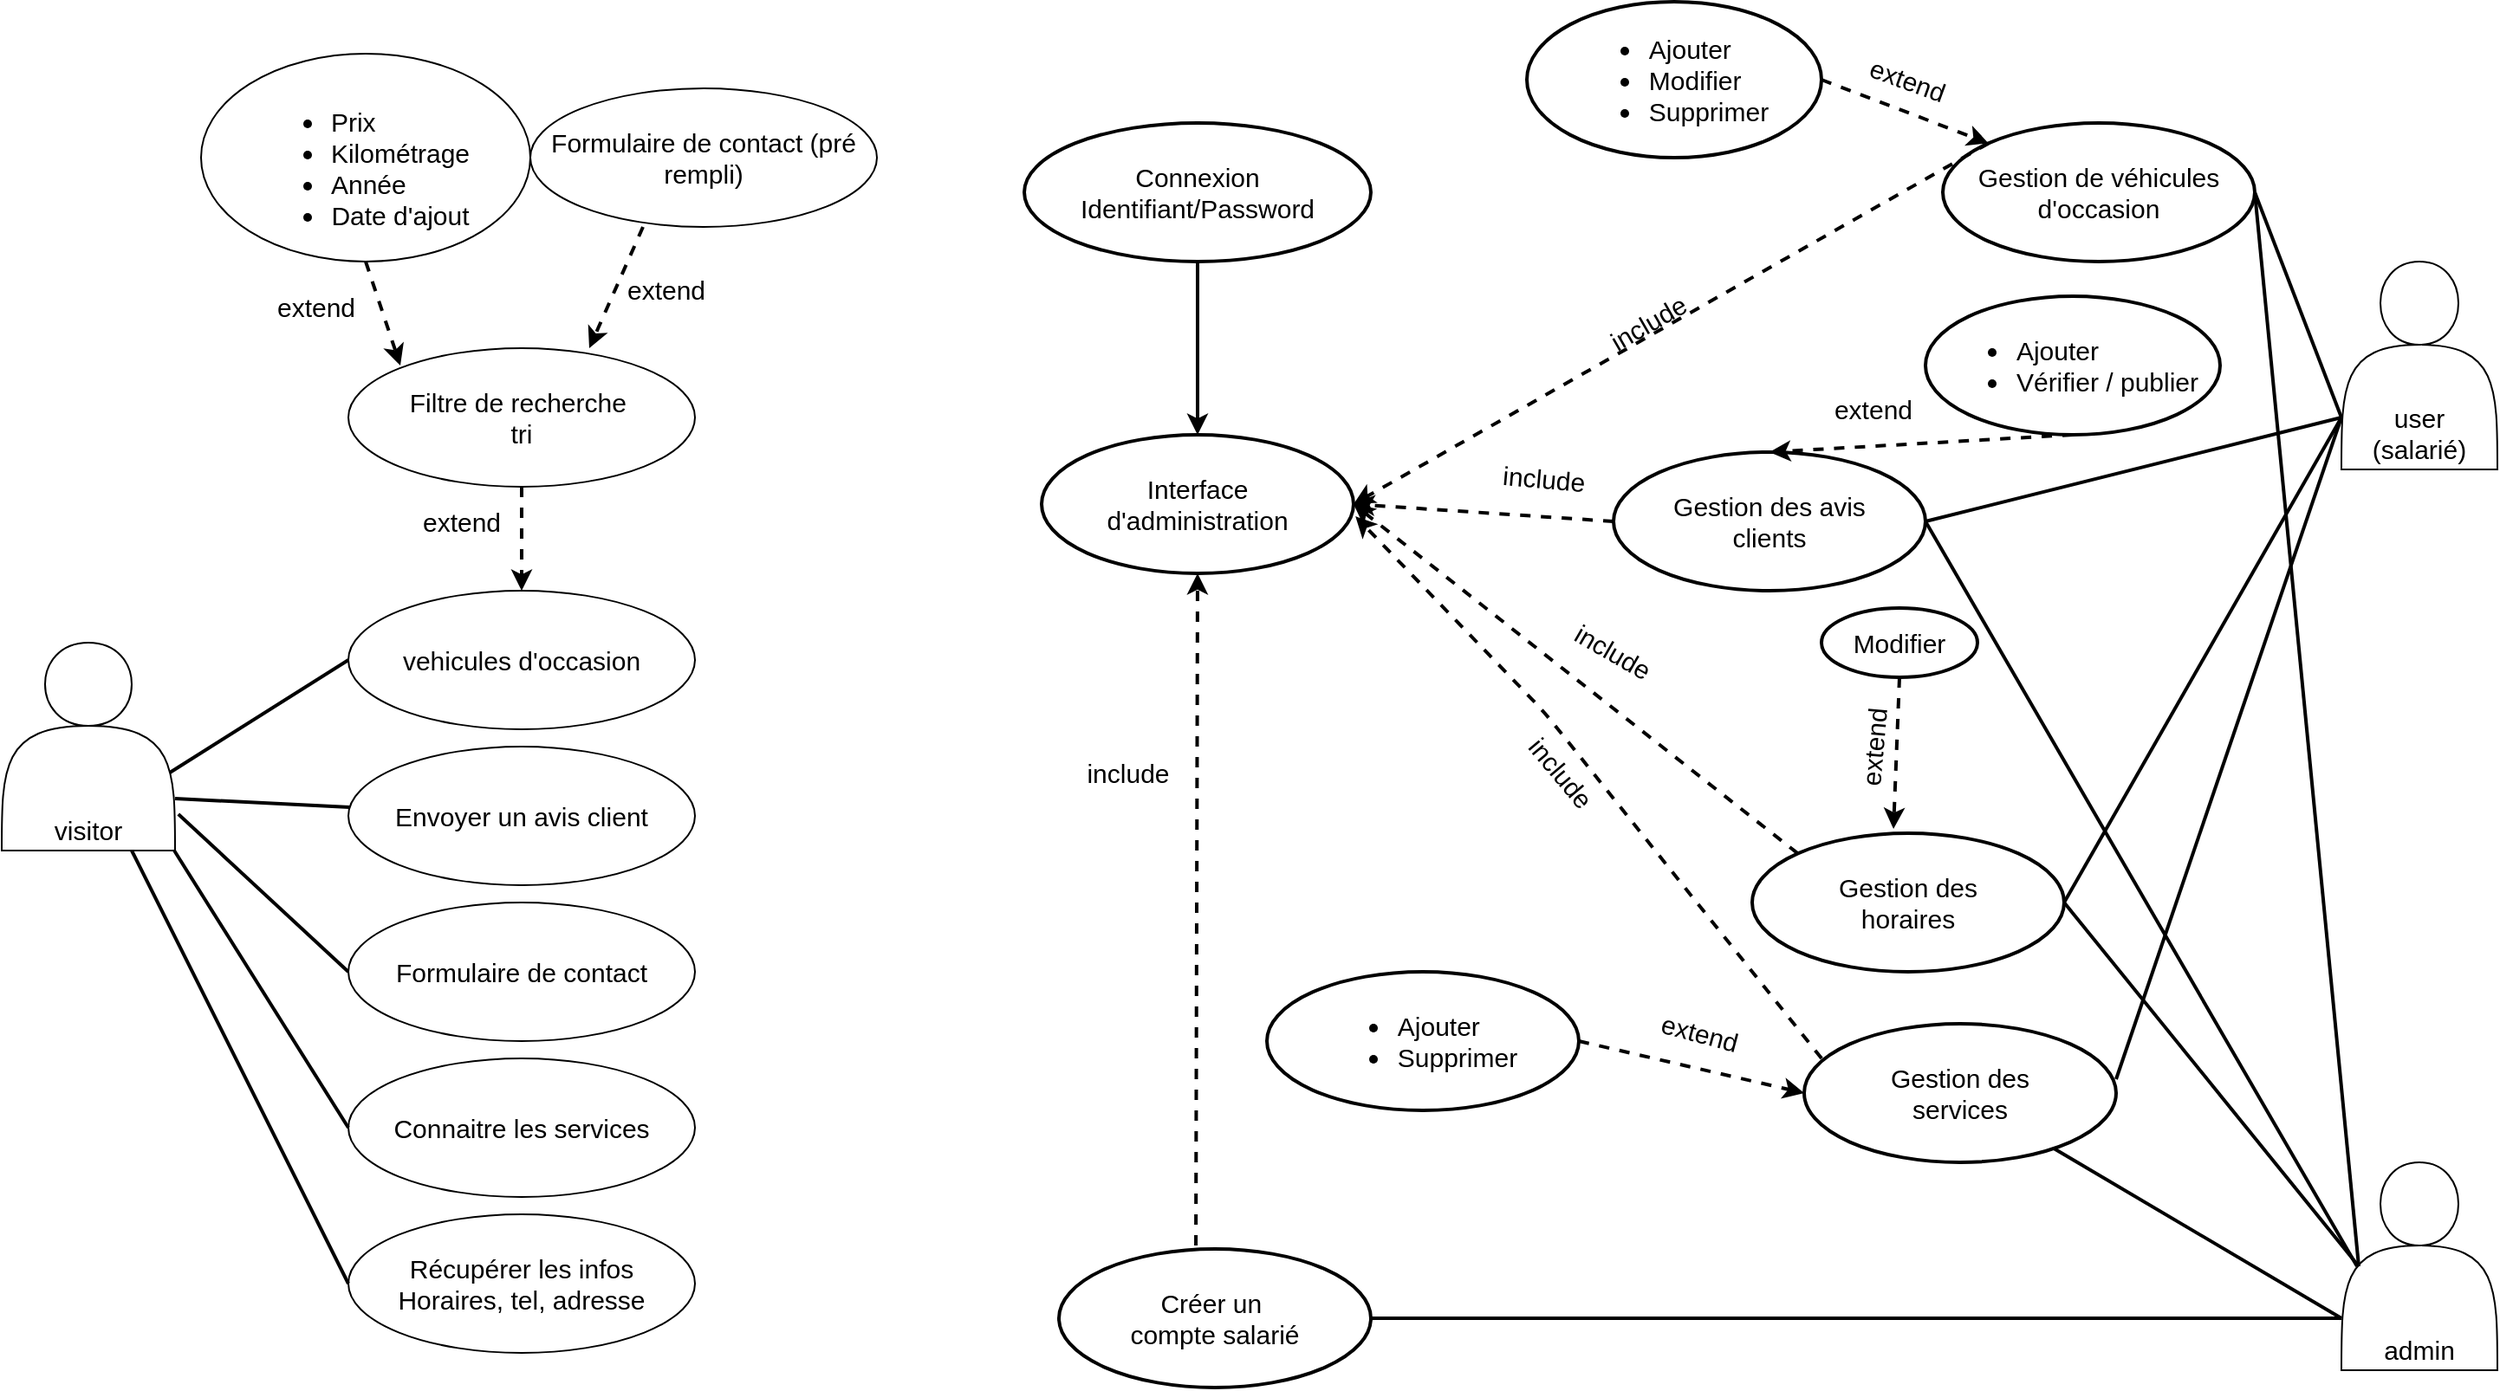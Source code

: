 <mxfile>
    <diagram id="HOz7jVAfG9Wp0OkgQcMA" name="Page-1">
        <mxGraphModel dx="2841" dy="1094" grid="1" gridSize="10" guides="1" tooltips="1" connect="1" arrows="1" fold="1" page="1" pageScale="1" pageWidth="850" pageHeight="1100" math="0" shadow="0">
            <root>
                <mxCell id="0"/>
                <mxCell id="1" parent="0"/>
                <mxCell id="2" value="visitor" style="shape=actor;whiteSpace=wrap;html=1;fontSize=15;verticalAlign=bottom;" vertex="1" parent="1">
                    <mxGeometry x="-590" y="380" width="100" height="120" as="geometry"/>
                </mxCell>
                <mxCell id="3" value="user&lt;br&gt;(salarié)" style="shape=actor;whiteSpace=wrap;html=1;fontSize=15;verticalAlign=bottom;" vertex="1" parent="1">
                    <mxGeometry x="760" y="160" width="90" height="120" as="geometry"/>
                </mxCell>
                <mxCell id="4" value="admin" style="shape=actor;whiteSpace=wrap;html=1;fontSize=15;verticalAlign=bottom;" vertex="1" parent="1">
                    <mxGeometry x="760" y="680" width="90" height="120" as="geometry"/>
                </mxCell>
                <mxCell id="5" value="" style="endArrow=none;html=1;jumpSize=6;strokeWidth=2;entryX=0;entryY=0.5;entryDx=0;entryDy=0;exitX=0.97;exitY=0.625;exitDx=0;exitDy=0;exitPerimeter=0;" edge="1" parent="1" source="2" target="6">
                    <mxGeometry width="50" height="50" relative="1" as="geometry">
                        <mxPoint x="-370" y="475" as="sourcePoint"/>
                        <mxPoint x="-260" y="360" as="targetPoint"/>
                        <Array as="points"/>
                    </mxGeometry>
                </mxCell>
                <mxCell id="6" value="vehicules d'occasion" style="ellipse;whiteSpace=wrap;html=1;fontSize=15;" vertex="1" parent="1">
                    <mxGeometry x="-390" y="350" width="200" height="80" as="geometry"/>
                </mxCell>
                <mxCell id="7" value="" style="endArrow=none;html=1;jumpSize=1;strokeWidth=2;endSize=1;startSize=1;startArrow=none;" edge="1" parent="1" source="8">
                    <mxGeometry width="50" height="50" relative="1" as="geometry">
                        <mxPoint x="-490" y="470" as="sourcePoint"/>
                        <mxPoint x="-240" y="480" as="targetPoint"/>
                        <Array as="points">
                            <mxPoint x="-250" y="480"/>
                            <mxPoint x="-290" y="480"/>
                        </Array>
                    </mxGeometry>
                </mxCell>
                <mxCell id="9" value="" style="endArrow=none;html=1;jumpSize=1;strokeWidth=2;endSize=1;startSize=1;exitX=1.019;exitY=0.825;exitDx=0;exitDy=0;entryX=0;entryY=0.5;entryDx=0;entryDy=0;exitPerimeter=0;" edge="1" parent="1" source="2" target="10">
                    <mxGeometry width="50" height="50" relative="1" as="geometry">
                        <mxPoint x="-360" y="490" as="sourcePoint"/>
                        <mxPoint x="-230" y="580" as="targetPoint"/>
                        <Array as="points"/>
                    </mxGeometry>
                </mxCell>
                <mxCell id="10" value="Formulaire de contact" style="ellipse;whiteSpace=wrap;html=1;fontSize=15;" vertex="1" parent="1">
                    <mxGeometry x="-390" y="530" width="200" height="80" as="geometry"/>
                </mxCell>
                <mxCell id="11" value="&lt;ul&gt;&lt;li style=&quot;text-align: left;&quot;&gt;&lt;span style=&quot;background-color: initial;&quot;&gt;Prix&lt;/span&gt;&lt;/li&gt;&lt;li style=&quot;&quot;&gt;Kilométrage&lt;/li&gt;&lt;li style=&quot;text-align: left;&quot;&gt;Année&lt;/li&gt;&lt;li style=&quot;&quot;&gt;Date d'ajout&lt;/li&gt;&lt;/ul&gt;" style="ellipse;whiteSpace=wrap;html=1;fontSize=15;verticalAlign=bottom;align=center;horizontal=1;" vertex="1" parent="1">
                    <mxGeometry x="-475" y="40" width="190" height="120" as="geometry"/>
                </mxCell>
                <mxCell id="12" value="Filtre de recherche&amp;nbsp;&lt;br&gt;tri" style="ellipse;whiteSpace=wrap;html=1;fontSize=15;" vertex="1" parent="1">
                    <mxGeometry x="-390" y="210" width="200" height="80" as="geometry"/>
                </mxCell>
                <mxCell id="19" value="Formulaire de contact (pré rempli)" style="ellipse;whiteSpace=wrap;html=1;fontSize=15;" vertex="1" parent="1">
                    <mxGeometry x="-285" y="60" width="200" height="80" as="geometry"/>
                </mxCell>
                <mxCell id="24" value="" style="endArrow=classic;html=1;strokeWidth=2;fontSize=15;jumpSize=1;entryX=0.5;entryY=0;entryDx=0;entryDy=0;exitX=0.5;exitY=1;exitDx=0;exitDy=0;dashed=1;" edge="1" parent="1" source="12" target="6">
                    <mxGeometry relative="1" as="geometry">
                        <mxPoint x="-249.29" y="298.28" as="sourcePoint"/>
                        <mxPoint x="-160.001" y="349.996" as="targetPoint"/>
                    </mxGeometry>
                </mxCell>
                <mxCell id="26" value="extend" style="edgeLabel;resizable=0;html=1;align=center;verticalAlign=middle;strokeWidth=2;fontSize=15;rotation=0;" connectable="0" vertex="1" parent="1">
                    <mxGeometry x="-430.003" y="200.002" as="geometry">
                        <mxPoint x="105" y="110" as="offset"/>
                    </mxGeometry>
                </mxCell>
                <mxCell id="35" value="Connexion&lt;br&gt;Identifiant/Password" style="ellipse;whiteSpace=wrap;html=1;strokeWidth=2;fontSize=15;" vertex="1" parent="1">
                    <mxGeometry y="80" width="200" height="80" as="geometry"/>
                </mxCell>
                <mxCell id="37" value="" style="endArrow=none;html=1;jumpSize=1;strokeWidth=2;endSize=1;startSize=1;" edge="1" parent="1" target="8">
                    <mxGeometry width="50" height="50" relative="1" as="geometry">
                        <mxPoint x="-490" y="470" as="sourcePoint"/>
                        <mxPoint x="-240" y="480" as="targetPoint"/>
                        <Array as="points"/>
                    </mxGeometry>
                </mxCell>
                <mxCell id="8" value="Envoyer un avis client" style="ellipse;whiteSpace=wrap;html=1;fontSize=15;" vertex="1" parent="1">
                    <mxGeometry x="-390" y="440" width="200" height="80" as="geometry"/>
                </mxCell>
                <mxCell id="38" value="Interface&lt;br&gt;d'administration" style="ellipse;whiteSpace=wrap;html=1;strokeWidth=2;fontSize=15;" vertex="1" parent="1">
                    <mxGeometry x="10" y="260" width="180" height="80" as="geometry"/>
                </mxCell>
                <mxCell id="40" value="extend" style="edgeLabel;resizable=0;html=1;align=center;verticalAlign=middle;strokeWidth=2;fontSize=15;rotation=0;" connectable="0" vertex="1" parent="1">
                    <mxGeometry x="-340.004" y="210.003" as="geometry">
                        <mxPoint x="133" y="-34" as="offset"/>
                    </mxGeometry>
                </mxCell>
                <mxCell id="44" value="extend" style="edgeLabel;resizable=0;html=1;align=center;verticalAlign=middle;strokeWidth=2;fontSize=15;rotation=0;" connectable="0" vertex="1" parent="1">
                    <mxGeometry x="-550.004" y="210.003" as="geometry">
                        <mxPoint x="141" y="-24" as="offset"/>
                    </mxGeometry>
                </mxCell>
                <mxCell id="45" value="" style="endArrow=classic;html=1;strokeWidth=2;fontSize=15;jumpSize=1;entryX=0.695;entryY=0;entryDx=0;entryDy=0;exitX=0.5;exitY=1;exitDx=0;exitDy=0;dashed=1;entryPerimeter=0;" edge="1" parent="1" target="12">
                    <mxGeometry relative="1" as="geometry">
                        <mxPoint x="-220" y="140" as="sourcePoint"/>
                        <mxPoint x="-220" y="200" as="targetPoint"/>
                    </mxGeometry>
                </mxCell>
                <mxCell id="46" value="" style="endArrow=classic;html=1;strokeWidth=2;fontSize=15;jumpSize=1;entryX=0.695;entryY=0;entryDx=0;entryDy=0;exitX=0.5;exitY=1;exitDx=0;exitDy=0;dashed=1;entryPerimeter=0;" edge="1" parent="1" source="11">
                    <mxGeometry relative="1" as="geometry">
                        <mxPoint x="-329" y="150" as="sourcePoint"/>
                        <mxPoint x="-360" y="220" as="targetPoint"/>
                    </mxGeometry>
                </mxCell>
                <mxCell id="47" value="Gestion de véhicules&lt;br&gt;d'occasion" style="ellipse;whiteSpace=wrap;html=1;strokeWidth=2;fontSize=15;" vertex="1" parent="1">
                    <mxGeometry x="530" y="80" width="180" height="80" as="geometry"/>
                </mxCell>
                <mxCell id="48" value="&lt;ul&gt;&lt;li style=&quot;text-align: left;&quot;&gt;Ajouter&lt;/li&gt;&lt;li style=&quot;text-align: left;&quot;&gt;Modifier&lt;/li&gt;&lt;li style=&quot;text-align: left;&quot;&gt;Supprimer&lt;/li&gt;&lt;/ul&gt;" style="ellipse;whiteSpace=wrap;html=1;strokeWidth=2;fontSize=15;" vertex="1" parent="1">
                    <mxGeometry x="290" y="10" width="170" height="90" as="geometry"/>
                </mxCell>
                <mxCell id="49" value="" style="endArrow=classic;html=1;strokeWidth=2;fontSize=15;jumpSize=1;entryX=0;entryY=0;entryDx=0;entryDy=0;exitX=1;exitY=0.5;exitDx=0;exitDy=0;dashed=1;" edge="1" parent="1" source="48" target="47">
                    <mxGeometry relative="1" as="geometry">
                        <mxPoint x="405" y="250" as="sourcePoint"/>
                        <mxPoint x="374" y="320" as="targetPoint"/>
                        <Array as="points"/>
                    </mxGeometry>
                </mxCell>
                <mxCell id="51" value="" style="endArrow=classic;html=1;strokeWidth=2;fontSize=15;jumpSize=1;entryX=1;entryY=0.5;entryDx=0;entryDy=0;dashed=1;exitX=0;exitY=0;exitDx=0;exitDy=0;" edge="1" parent="1" source="47" target="38">
                    <mxGeometry relative="1" as="geometry">
                        <mxPoint x="310" y="360" as="sourcePoint"/>
                        <mxPoint x="230" y="430" as="targetPoint"/>
                    </mxGeometry>
                </mxCell>
                <mxCell id="52" value="Gestion des avis&lt;br&gt;clients&lt;span style=&quot;color: rgba(0, 0, 0, 0); font-family: monospace; font-size: 0px; text-align: start;&quot;&gt;%3CmxGraphModel%3E%3Croot%3E%3CmxCell%20id%3D%220%22%2F%3E%3CmxCell%20id%3D%221%22%20parent%3D%220%22%2F%3E%3CmxCell%20id%3D%222%22%20value%3D%22Gestion%20de%20v%C3%A9hicules%26lt%3Bbr%26gt%3Bd'occasion%22%20style%3D%22ellipse%3BwhiteSpace%3Dwrap%3Bhtml%3D1%3BstrokeWidth%3D2%3BfontSize%3D15%3B%22%20vertex%3D%221%22%20parent%3D%221%22%3E%3CmxGeometry%20x%3D%22335%22%20y%3D%22320%22%20width%3D%22180%22%20height%3D%2280%22%20as%3D%22geometry%22%2F%3E%3C%2FmxCell%3E%3C%2Froot%3E%3C%2FmxGraphModel%3E&lt;/span&gt;" style="ellipse;whiteSpace=wrap;html=1;strokeWidth=2;fontSize=15;" vertex="1" parent="1">
                    <mxGeometry x="340" y="270" width="180" height="80" as="geometry"/>
                </mxCell>
                <mxCell id="53" value="Gestion des&lt;br&gt;horaires" style="ellipse;whiteSpace=wrap;html=1;strokeWidth=2;fontSize=15;" vertex="1" parent="1">
                    <mxGeometry x="420" y="490" width="180" height="80" as="geometry"/>
                </mxCell>
                <mxCell id="54" value="Gestion des&lt;br&gt;services" style="ellipse;whiteSpace=wrap;html=1;strokeWidth=2;fontSize=15;" vertex="1" parent="1">
                    <mxGeometry x="450" y="600" width="180" height="80" as="geometry"/>
                </mxCell>
                <mxCell id="55" value="Créer un&amp;nbsp;&lt;br&gt;compte salarié" style="ellipse;whiteSpace=wrap;html=1;strokeWidth=2;fontSize=15;" vertex="1" parent="1">
                    <mxGeometry x="20" y="730" width="180" height="80" as="geometry"/>
                </mxCell>
                <mxCell id="56" value="include" style="text;strokeColor=none;align=center;fillColor=none;html=1;verticalAlign=middle;whiteSpace=wrap;rounded=0;strokeWidth=2;fontSize=15;rotation=-30;" vertex="1" parent="1">
                    <mxGeometry x="330" y="180" width="60" height="30" as="geometry"/>
                </mxCell>
                <mxCell id="58" value="&lt;ul&gt;&lt;li style=&quot;text-align: left;&quot;&gt;Ajouter&lt;/li&gt;&lt;li&gt;Supprimer&lt;/li&gt;&lt;/ul&gt;" style="ellipse;whiteSpace=wrap;html=1;strokeWidth=2;fontSize=15;align=center;" vertex="1" parent="1">
                    <mxGeometry x="140" y="570" width="180" height="80" as="geometry"/>
                </mxCell>
                <mxCell id="59" value="" style="endArrow=classic;html=1;rounded=1;strokeWidth=2;fontSize=15;jumpSize=1;exitX=0.5;exitY=1;exitDx=0;exitDy=0;entryX=0.5;entryY=0;entryDx=0;entryDy=0;" edge="1" parent="1" source="35" target="38">
                    <mxGeometry width="50" height="50" relative="1" as="geometry">
                        <mxPoint x="170" y="260" as="sourcePoint"/>
                        <mxPoint x="220" y="210" as="targetPoint"/>
                    </mxGeometry>
                </mxCell>
                <mxCell id="60" value="" style="endArrow=classic;html=1;strokeWidth=2;fontSize=15;jumpSize=1;entryX=1;entryY=0.5;entryDx=0;entryDy=0;dashed=1;exitX=0;exitY=0.5;exitDx=0;exitDy=0;" edge="1" parent="1" source="52" target="38">
                    <mxGeometry relative="1" as="geometry">
                        <mxPoint x="370" y="290" as="sourcePoint"/>
                        <mxPoint x="200" y="310" as="targetPoint"/>
                    </mxGeometry>
                </mxCell>
                <mxCell id="61" value="" style="endArrow=classic;html=1;strokeWidth=2;fontSize=15;jumpSize=1;entryX=1;entryY=0.5;entryDx=0;entryDy=0;dashed=1;exitX=0;exitY=0;exitDx=0;exitDy=0;" edge="1" parent="1" source="53" target="38">
                    <mxGeometry relative="1" as="geometry">
                        <mxPoint x="390" y="300" as="sourcePoint"/>
                        <mxPoint x="200" y="310" as="targetPoint"/>
                    </mxGeometry>
                </mxCell>
                <mxCell id="62" value="" style="endArrow=classic;html=1;strokeWidth=2;fontSize=15;jumpSize=1;entryX=1.006;entryY=0.588;entryDx=0;entryDy=0;dashed=1;entryPerimeter=0;exitX=0.056;exitY=0.25;exitDx=0;exitDy=0;exitPerimeter=0;" edge="1" parent="1" source="54" target="38">
                    <mxGeometry relative="1" as="geometry">
                        <mxPoint x="400" y="310" as="sourcePoint"/>
                        <mxPoint x="210" y="320" as="targetPoint"/>
                        <Array as="points">
                            <mxPoint x="300" y="420"/>
                        </Array>
                    </mxGeometry>
                </mxCell>
                <mxCell id="66" value="" style="endArrow=none;html=1;rounded=1;strokeWidth=2;fontSize=15;jumpSize=1;exitX=1;exitY=0.5;exitDx=0;exitDy=0;" edge="1" parent="1" source="47">
                    <mxGeometry width="50" height="50" relative="1" as="geometry">
                        <mxPoint x="690" y="300" as="sourcePoint"/>
                        <mxPoint x="760" y="250" as="targetPoint"/>
                    </mxGeometry>
                </mxCell>
                <mxCell id="67" value="" style="endArrow=none;html=1;rounded=1;strokeWidth=2;fontSize=15;jumpSize=1;exitX=1;exitY=0.5;exitDx=0;exitDy=0;entryX=0;entryY=0.75;entryDx=0;entryDy=0;" edge="1" parent="1" source="52" target="3">
                    <mxGeometry width="50" height="50" relative="1" as="geometry">
                        <mxPoint x="570" y="210" as="sourcePoint"/>
                        <mxPoint x="740" y="250" as="targetPoint"/>
                    </mxGeometry>
                </mxCell>
                <mxCell id="68" value="" style="endArrow=none;html=1;rounded=1;strokeWidth=2;fontSize=15;jumpSize=1;exitX=1;exitY=0.5;exitDx=0;exitDy=0;entryX=0;entryY=0.75;entryDx=0;entryDy=0;" edge="1" parent="1" source="53" target="3">
                    <mxGeometry width="50" height="50" relative="1" as="geometry">
                        <mxPoint x="580" y="220" as="sourcePoint"/>
                        <mxPoint x="760" y="270" as="targetPoint"/>
                    </mxGeometry>
                </mxCell>
                <mxCell id="69" value="" style="endArrow=none;html=1;rounded=1;strokeWidth=2;fontSize=15;jumpSize=1;exitX=1;exitY=0.4;exitDx=0;exitDy=0;exitPerimeter=0;" edge="1" parent="1" source="54">
                    <mxGeometry width="50" height="50" relative="1" as="geometry">
                        <mxPoint x="590" y="230" as="sourcePoint"/>
                        <mxPoint x="760" y="250" as="targetPoint"/>
                    </mxGeometry>
                </mxCell>
                <mxCell id="70" value="" style="endArrow=none;html=1;rounded=1;strokeWidth=2;fontSize=15;jumpSize=1;exitX=1;exitY=0.5;exitDx=0;exitDy=0;entryX=0;entryY=0.75;entryDx=0;entryDy=0;" edge="1" parent="1" source="55" target="4">
                    <mxGeometry width="50" height="50" relative="1" as="geometry">
                        <mxPoint x="600" y="240" as="sourcePoint"/>
                        <mxPoint x="780" y="290" as="targetPoint"/>
                    </mxGeometry>
                </mxCell>
                <mxCell id="71" value="" style="endArrow=classic;html=1;strokeWidth=2;fontSize=15;jumpSize=1;entryX=0.5;entryY=1;entryDx=0;entryDy=0;dashed=1;exitX=0.439;exitY=-0.025;exitDx=0;exitDy=0;exitPerimeter=0;" edge="1" parent="1" source="55" target="38">
                    <mxGeometry relative="1" as="geometry">
                        <mxPoint x="427.492" y="457.513" as="sourcePoint"/>
                        <mxPoint x="201.08" y="317.04" as="targetPoint"/>
                    </mxGeometry>
                </mxCell>
                <mxCell id="72" value="include" style="text;strokeColor=none;align=center;fillColor=none;html=1;verticalAlign=middle;whiteSpace=wrap;rounded=0;strokeWidth=2;fontSize=15;rotation=0;" vertex="1" parent="1">
                    <mxGeometry x="30" y="440" width="60" height="30" as="geometry"/>
                </mxCell>
                <mxCell id="73" value="" style="endArrow=classic;html=1;rounded=1;strokeWidth=2;fontSize=15;jumpSize=1;dashed=1;entryX=0;entryY=0.5;entryDx=0;entryDy=0;exitX=1;exitY=0.5;exitDx=0;exitDy=0;" edge="1" parent="1" source="58" target="54">
                    <mxGeometry width="50" height="50" relative="1" as="geometry">
                        <mxPoint x="340" y="560" as="sourcePoint"/>
                        <mxPoint x="360" y="530" as="targetPoint"/>
                    </mxGeometry>
                </mxCell>
                <mxCell id="76" value="extend" style="text;strokeColor=none;align=center;fillColor=none;html=1;verticalAlign=middle;whiteSpace=wrap;rounded=0;strokeWidth=2;fontSize=15;rotation=15;" vertex="1" parent="1">
                    <mxGeometry x="360" y="590" width="60" height="30" as="geometry"/>
                </mxCell>
                <mxCell id="78" value="include" style="text;strokeColor=none;align=center;fillColor=none;html=1;verticalAlign=middle;whiteSpace=wrap;rounded=0;strokeWidth=2;fontSize=15;rotation=5;" vertex="1" parent="1">
                    <mxGeometry x="270" y="270" width="60" height="30" as="geometry"/>
                </mxCell>
                <mxCell id="79" value="include" style="text;strokeColor=none;align=center;fillColor=none;html=1;verticalAlign=middle;whiteSpace=wrap;rounded=0;strokeWidth=2;fontSize=15;rotation=30;" vertex="1" parent="1">
                    <mxGeometry x="310" y="370" width="60" height="30" as="geometry"/>
                </mxCell>
                <mxCell id="81" value="include" style="text;strokeColor=none;align=center;fillColor=none;html=1;verticalAlign=middle;whiteSpace=wrap;rounded=0;strokeWidth=2;fontSize=15;rotation=50;" vertex="1" parent="1">
                    <mxGeometry x="280" y="440" width="60" height="30" as="geometry"/>
                </mxCell>
                <mxCell id="83" value="" style="endArrow=none;html=1;rounded=1;strokeWidth=2;fontSize=15;jumpSize=1;entryX=0;entryY=0.75;entryDx=0;entryDy=0;" edge="1" parent="1" source="54" target="4">
                    <mxGeometry width="50" height="50" relative="1" as="geometry">
                        <mxPoint x="570" y="482" as="sourcePoint"/>
                        <mxPoint x="750" y="260" as="targetPoint"/>
                    </mxGeometry>
                </mxCell>
                <mxCell id="84" value="" style="endArrow=none;html=1;rounded=1;strokeWidth=2;fontSize=15;jumpSize=1;exitX=1;exitY=0.5;exitDx=0;exitDy=0;" edge="1" parent="1" source="53">
                    <mxGeometry width="50" height="50" relative="1" as="geometry">
                        <mxPoint x="580" y="492" as="sourcePoint"/>
                        <mxPoint x="770" y="740" as="targetPoint"/>
                    </mxGeometry>
                </mxCell>
                <mxCell id="85" value="" style="endArrow=none;html=1;rounded=1;strokeWidth=2;fontSize=15;jumpSize=1;exitX=1;exitY=0.5;exitDx=0;exitDy=0;entryX=0.1;entryY=0.5;entryDx=0;entryDy=0;entryPerimeter=0;" edge="1" parent="1" source="52" target="4">
                    <mxGeometry width="50" height="50" relative="1" as="geometry">
                        <mxPoint x="590" y="502" as="sourcePoint"/>
                        <mxPoint x="740" y="610" as="targetPoint"/>
                        <Array as="points"/>
                    </mxGeometry>
                </mxCell>
                <mxCell id="86" value="" style="endArrow=none;html=1;rounded=1;strokeWidth=2;fontSize=15;jumpSize=1;exitX=1;exitY=0.5;exitDx=0;exitDy=0;" edge="1" parent="1" source="47">
                    <mxGeometry width="50" height="50" relative="1" as="geometry">
                        <mxPoint x="600" y="512" as="sourcePoint"/>
                        <mxPoint x="770" y="740" as="targetPoint"/>
                        <Array as="points"/>
                    </mxGeometry>
                </mxCell>
                <mxCell id="87" value="&lt;ul&gt;&lt;li style=&quot;text-align: left;&quot;&gt;Ajouter&lt;/li&gt;&lt;li style=&quot;text-align: left;&quot;&gt;Vérifier / publier&lt;/li&gt;&lt;/ul&gt;" style="ellipse;whiteSpace=wrap;html=1;strokeWidth=2;fontSize=15;" vertex="1" parent="1">
                    <mxGeometry x="520" y="180" width="170" height="80" as="geometry"/>
                </mxCell>
                <mxCell id="88" value="extend" style="text;strokeColor=none;align=center;fillColor=none;html=1;verticalAlign=middle;whiteSpace=wrap;rounded=0;strokeWidth=2;fontSize=15;rotation=20;" vertex="1" parent="1">
                    <mxGeometry x="480" y="40" width="60" height="30" as="geometry"/>
                </mxCell>
                <mxCell id="89" value="" style="endArrow=classic;html=1;strokeWidth=2;fontSize=15;jumpSize=1;exitX=0.5;exitY=1;exitDx=0;exitDy=0;dashed=1;entryX=0.5;entryY=0;entryDx=0;entryDy=0;" edge="1" parent="1" source="87" target="52">
                    <mxGeometry relative="1" as="geometry">
                        <mxPoint x="470" y="65" as="sourcePoint"/>
                        <mxPoint x="580" y="280" as="targetPoint"/>
                        <Array as="points"/>
                    </mxGeometry>
                </mxCell>
                <mxCell id="90" value="extend" style="text;strokeColor=none;align=center;fillColor=none;html=1;verticalAlign=middle;whiteSpace=wrap;rounded=0;strokeWidth=2;fontSize=15;rotation=0;" vertex="1" parent="1">
                    <mxGeometry x="460" y="230" width="60" height="30" as="geometry"/>
                </mxCell>
                <mxCell id="91" value="Modifier" style="ellipse;whiteSpace=wrap;html=1;strokeWidth=2;fontSize=15;" vertex="1" parent="1">
                    <mxGeometry x="460" y="360" width="90" height="40" as="geometry"/>
                </mxCell>
                <mxCell id="92" value="" style="endArrow=classic;html=1;rounded=1;dashed=1;strokeWidth=2;fontSize=15;jumpSize=1;entryX=0.453;entryY=-0.031;entryDx=0;entryDy=0;entryPerimeter=0;exitX=0.5;exitY=1;exitDx=0;exitDy=0;" edge="1" parent="1" source="91" target="53">
                    <mxGeometry width="50" height="50" relative="1" as="geometry">
                        <mxPoint x="320" y="330" as="sourcePoint"/>
                        <mxPoint x="370" y="280" as="targetPoint"/>
                    </mxGeometry>
                </mxCell>
                <mxCell id="93" value="extend" style="text;strokeColor=none;align=center;fillColor=none;html=1;verticalAlign=middle;whiteSpace=wrap;rounded=0;strokeWidth=2;fontSize=15;rotation=-85;" vertex="1" parent="1">
                    <mxGeometry x="460" y="420" width="60" height="40" as="geometry"/>
                </mxCell>
                <mxCell id="94" value="Connaitre les services" style="ellipse;whiteSpace=wrap;html=1;fontSize=15;" vertex="1" parent="1">
                    <mxGeometry x="-390" y="620" width="200" height="80" as="geometry"/>
                </mxCell>
                <mxCell id="95" value="Récupérer les infos&lt;br&gt;Horaires, tel, adresse" style="ellipse;whiteSpace=wrap;html=1;fontSize=15;" vertex="1" parent="1">
                    <mxGeometry x="-390" y="710" width="200" height="80" as="geometry"/>
                </mxCell>
                <mxCell id="96" value="" style="endArrow=none;html=1;jumpSize=1;strokeWidth=2;endSize=1;startSize=1;exitX=0.996;exitY=1.001;exitDx=0;exitDy=0;entryX=0;entryY=0.5;entryDx=0;entryDy=0;exitPerimeter=0;" edge="1" parent="1" source="2" target="94">
                    <mxGeometry width="50" height="50" relative="1" as="geometry">
                        <mxPoint x="-480" y="480.0" as="sourcePoint"/>
                        <mxPoint x="-400" y="650" as="targetPoint"/>
                        <Array as="points"/>
                    </mxGeometry>
                </mxCell>
                <mxCell id="97" value="" style="endArrow=none;html=1;jumpSize=1;strokeWidth=2;endSize=1;startSize=1;exitX=0.75;exitY=1;exitDx=0;exitDy=0;entryX=0;entryY=0.5;entryDx=0;entryDy=0;" edge="1" parent="1" source="2" target="95">
                    <mxGeometry width="50" height="50" relative="1" as="geometry">
                        <mxPoint x="-470" y="490.0" as="sourcePoint"/>
                        <mxPoint x="-370.0" y="590.0" as="targetPoint"/>
                        <Array as="points"/>
                    </mxGeometry>
                </mxCell>
            </root>
        </mxGraphModel>
    </diagram>
</mxfile>